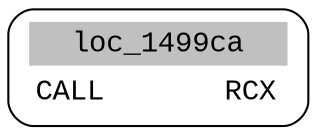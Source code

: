 digraph asm_graph {
1941 [
shape="Mrecord" fontname="Courier New"label =<<table border="0" cellborder="0" cellpadding="3"><tr><td align="center" colspan="2" bgcolor="grey">loc_1499ca</td></tr><tr><td align="left">CALL       RCX</td></tr></table>> ];
}